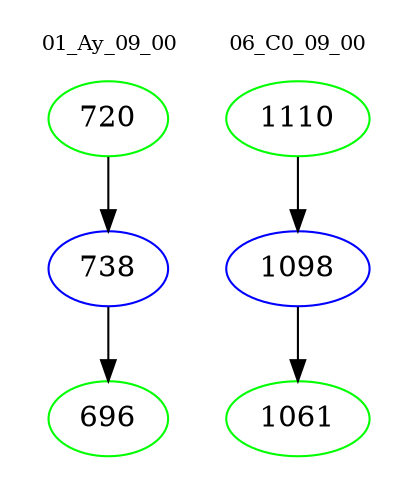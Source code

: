 digraph{
subgraph cluster_0 {
color = white
label = "01_Ay_09_00";
fontsize=10;
T0_720 [label="720", color="green"]
T0_720 -> T0_738 [color="black"]
T0_738 [label="738", color="blue"]
T0_738 -> T0_696 [color="black"]
T0_696 [label="696", color="green"]
}
subgraph cluster_1 {
color = white
label = "06_C0_09_00";
fontsize=10;
T1_1110 [label="1110", color="green"]
T1_1110 -> T1_1098 [color="black"]
T1_1098 [label="1098", color="blue"]
T1_1098 -> T1_1061 [color="black"]
T1_1061 [label="1061", color="green"]
}
}
